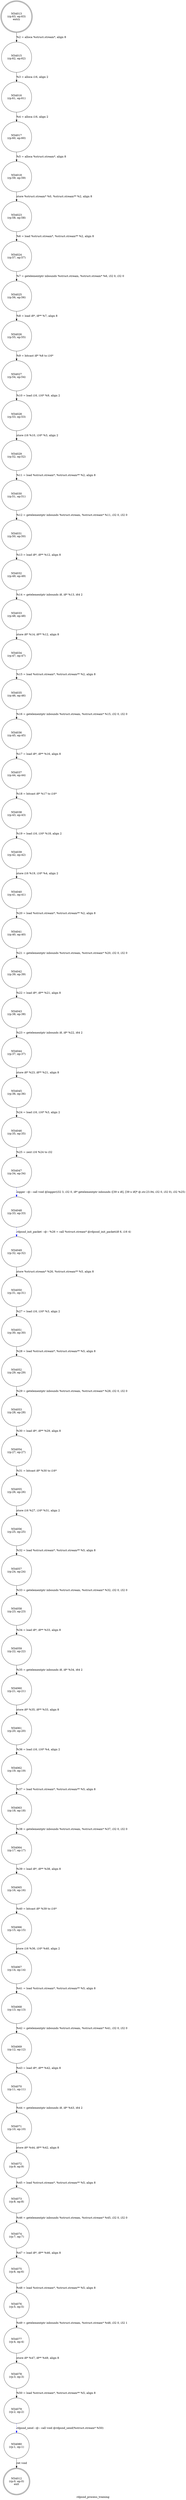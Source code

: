 digraph rdpsnd_process_training {
label="rdpsnd_process_training"
54012 [label="N54012\n(rp:0, ep:0)\nexit", shape="doublecircle"]
54013 [label="N54013\n(rp:63, ep:63)\nentry", shape="doublecircle"]
54013 -> 54015 [label="%2 = alloca %struct.stream*, align 8"]
54015 [label="N54015\n(rp:62, ep:62)", shape="circle"]
54015 -> 54016 [label="%3 = alloca i16, align 2"]
54016 [label="N54016\n(rp:61, ep:61)", shape="circle"]
54016 -> 54017 [label="%4 = alloca i16, align 2"]
54017 [label="N54017\n(rp:60, ep:60)", shape="circle"]
54017 -> 54018 [label="%5 = alloca %struct.stream*, align 8"]
54018 [label="N54018\n(rp:59, ep:59)", shape="circle"]
54018 -> 54023 [label="store %struct.stream* %0, %struct.stream** %2, align 8"]
54023 [label="N54023\n(rp:58, ep:58)", shape="circle"]
54023 -> 54024 [label="%6 = load %struct.stream*, %struct.stream** %2, align 8"]
54024 [label="N54024\n(rp:57, ep:57)", shape="circle"]
54024 -> 54025 [label="%7 = getelementptr inbounds %struct.stream, %struct.stream* %6, i32 0, i32 0"]
54025 [label="N54025\n(rp:56, ep:56)", shape="circle"]
54025 -> 54026 [label="%8 = load i8*, i8** %7, align 8"]
54026 [label="N54026\n(rp:55, ep:55)", shape="circle"]
54026 -> 54027 [label="%9 = bitcast i8* %8 to i16*"]
54027 [label="N54027\n(rp:54, ep:54)", shape="circle"]
54027 -> 54028 [label="%10 = load i16, i16* %9, align 2"]
54028 [label="N54028\n(rp:53, ep:53)", shape="circle"]
54028 -> 54029 [label="store i16 %10, i16* %3, align 2"]
54029 [label="N54029\n(rp:52, ep:52)", shape="circle"]
54029 -> 54030 [label="%11 = load %struct.stream*, %struct.stream** %2, align 8"]
54030 [label="N54030\n(rp:51, ep:51)", shape="circle"]
54030 -> 54031 [label="%12 = getelementptr inbounds %struct.stream, %struct.stream* %11, i32 0, i32 0"]
54031 [label="N54031\n(rp:50, ep:50)", shape="circle"]
54031 -> 54032 [label="%13 = load i8*, i8** %12, align 8"]
54032 [label="N54032\n(rp:49, ep:49)", shape="circle"]
54032 -> 54033 [label="%14 = getelementptr inbounds i8, i8* %13, i64 2"]
54033 [label="N54033\n(rp:48, ep:48)", shape="circle"]
54033 -> 54034 [label="store i8* %14, i8** %12, align 8"]
54034 [label="N54034\n(rp:47, ep:47)", shape="circle"]
54034 -> 54035 [label="%15 = load %struct.stream*, %struct.stream** %2, align 8"]
54035 [label="N54035\n(rp:46, ep:46)", shape="circle"]
54035 -> 54036 [label="%16 = getelementptr inbounds %struct.stream, %struct.stream* %15, i32 0, i32 0"]
54036 [label="N54036\n(rp:45, ep:45)", shape="circle"]
54036 -> 54037 [label="%17 = load i8*, i8** %16, align 8"]
54037 [label="N54037\n(rp:44, ep:44)", shape="circle"]
54037 -> 54038 [label="%18 = bitcast i8* %17 to i16*"]
54038 [label="N54038\n(rp:43, ep:43)", shape="circle"]
54038 -> 54039 [label="%19 = load i16, i16* %18, align 2"]
54039 [label="N54039\n(rp:42, ep:42)", shape="circle"]
54039 -> 54040 [label="store i16 %19, i16* %4, align 2"]
54040 [label="N54040\n(rp:41, ep:41)", shape="circle"]
54040 -> 54041 [label="%20 = load %struct.stream*, %struct.stream** %2, align 8"]
54041 [label="N54041\n(rp:40, ep:40)", shape="circle"]
54041 -> 54042 [label="%21 = getelementptr inbounds %struct.stream, %struct.stream* %20, i32 0, i32 0"]
54042 [label="N54042\n(rp:39, ep:39)", shape="circle"]
54042 -> 54043 [label="%22 = load i8*, i8** %21, align 8"]
54043 [label="N54043\n(rp:38, ep:38)", shape="circle"]
54043 -> 54044 [label="%23 = getelementptr inbounds i8, i8* %22, i64 2"]
54044 [label="N54044\n(rp:37, ep:37)", shape="circle"]
54044 -> 54045 [label="store i8* %23, i8** %21, align 8"]
54045 [label="N54045\n(rp:36, ep:36)", shape="circle"]
54045 -> 54046 [label="%24 = load i16, i16* %3, align 2"]
54046 [label="N54046\n(rp:35, ep:35)", shape="circle"]
54046 -> 54047 [label="%25 = zext i16 %24 to i32"]
54047 [label="N54047\n(rp:34, ep:34)", shape="circle"]
54047 -> 54048 [label="logger --@-- call void @logger(i32 3, i32 0, i8* getelementptr inbounds ([39 x i8], [39 x i8]* @.str.23.94, i32 0, i32 0), i32 %25)", style="dashed", color="blue"]
54048 [label="N54048\n(rp:33, ep:33)", shape="circle"]
54048 -> 54049 [label="rdpsnd_init_packet --@-- %26 = call %struct.stream* @rdpsnd_init_packet(i8 6, i16 4)", style="dashed", color="blue"]
54049 [label="N54049\n(rp:32, ep:32)", shape="circle"]
54049 -> 54050 [label="store %struct.stream* %26, %struct.stream** %5, align 8"]
54050 [label="N54050\n(rp:31, ep:31)", shape="circle"]
54050 -> 54051 [label="%27 = load i16, i16* %3, align 2"]
54051 [label="N54051\n(rp:30, ep:30)", shape="circle"]
54051 -> 54052 [label="%28 = load %struct.stream*, %struct.stream** %5, align 8"]
54052 [label="N54052\n(rp:29, ep:29)", shape="circle"]
54052 -> 54053 [label="%29 = getelementptr inbounds %struct.stream, %struct.stream* %28, i32 0, i32 0"]
54053 [label="N54053\n(rp:28, ep:28)", shape="circle"]
54053 -> 54054 [label="%30 = load i8*, i8** %29, align 8"]
54054 [label="N54054\n(rp:27, ep:27)", shape="circle"]
54054 -> 54055 [label="%31 = bitcast i8* %30 to i16*"]
54055 [label="N54055\n(rp:26, ep:26)", shape="circle"]
54055 -> 54056 [label="store i16 %27, i16* %31, align 2"]
54056 [label="N54056\n(rp:25, ep:25)", shape="circle"]
54056 -> 54057 [label="%32 = load %struct.stream*, %struct.stream** %5, align 8"]
54057 [label="N54057\n(rp:24, ep:24)", shape="circle"]
54057 -> 54058 [label="%33 = getelementptr inbounds %struct.stream, %struct.stream* %32, i32 0, i32 0"]
54058 [label="N54058\n(rp:23, ep:23)", shape="circle"]
54058 -> 54059 [label="%34 = load i8*, i8** %33, align 8"]
54059 [label="N54059\n(rp:22, ep:22)", shape="circle"]
54059 -> 54060 [label="%35 = getelementptr inbounds i8, i8* %34, i64 2"]
54060 [label="N54060\n(rp:21, ep:21)", shape="circle"]
54060 -> 54061 [label="store i8* %35, i8** %33, align 8"]
54061 [label="N54061\n(rp:20, ep:20)", shape="circle"]
54061 -> 54062 [label="%36 = load i16, i16* %4, align 2"]
54062 [label="N54062\n(rp:19, ep:19)", shape="circle"]
54062 -> 54063 [label="%37 = load %struct.stream*, %struct.stream** %5, align 8"]
54063 [label="N54063\n(rp:18, ep:18)", shape="circle"]
54063 -> 54064 [label="%38 = getelementptr inbounds %struct.stream, %struct.stream* %37, i32 0, i32 0"]
54064 [label="N54064\n(rp:17, ep:17)", shape="circle"]
54064 -> 54065 [label="%39 = load i8*, i8** %38, align 8"]
54065 [label="N54065\n(rp:16, ep:16)", shape="circle"]
54065 -> 54066 [label="%40 = bitcast i8* %39 to i16*"]
54066 [label="N54066\n(rp:15, ep:15)", shape="circle"]
54066 -> 54067 [label="store i16 %36, i16* %40, align 2"]
54067 [label="N54067\n(rp:14, ep:14)", shape="circle"]
54067 -> 54068 [label="%41 = load %struct.stream*, %struct.stream** %5, align 8"]
54068 [label="N54068\n(rp:13, ep:13)", shape="circle"]
54068 -> 54069 [label="%42 = getelementptr inbounds %struct.stream, %struct.stream* %41, i32 0, i32 0"]
54069 [label="N54069\n(rp:12, ep:12)", shape="circle"]
54069 -> 54070 [label="%43 = load i8*, i8** %42, align 8"]
54070 [label="N54070\n(rp:11, ep:11)", shape="circle"]
54070 -> 54071 [label="%44 = getelementptr inbounds i8, i8* %43, i64 2"]
54071 [label="N54071\n(rp:10, ep:10)", shape="circle"]
54071 -> 54072 [label="store i8* %44, i8** %42, align 8"]
54072 [label="N54072\n(rp:9, ep:9)", shape="circle"]
54072 -> 54073 [label="%45 = load %struct.stream*, %struct.stream** %5, align 8"]
54073 [label="N54073\n(rp:8, ep:8)", shape="circle"]
54073 -> 54074 [label="%46 = getelementptr inbounds %struct.stream, %struct.stream* %45, i32 0, i32 0"]
54074 [label="N54074\n(rp:7, ep:7)", shape="circle"]
54074 -> 54075 [label="%47 = load i8*, i8** %46, align 8"]
54075 [label="N54075\n(rp:6, ep:6)", shape="circle"]
54075 -> 54076 [label="%48 = load %struct.stream*, %struct.stream** %5, align 8"]
54076 [label="N54076\n(rp:5, ep:5)", shape="circle"]
54076 -> 54077 [label="%49 = getelementptr inbounds %struct.stream, %struct.stream* %48, i32 0, i32 1"]
54077 [label="N54077\n(rp:4, ep:4)", shape="circle"]
54077 -> 54078 [label="store i8* %47, i8** %49, align 8"]
54078 [label="N54078\n(rp:3, ep:3)", shape="circle"]
54078 -> 54079 [label="%50 = load %struct.stream*, %struct.stream** %5, align 8"]
54079 [label="N54079\n(rp:2, ep:2)", shape="circle"]
54079 -> 54080 [label="rdpsnd_send --@-- call void @rdpsnd_send(%struct.stream* %50)", style="dashed", color="blue"]
54080 [label="N54080\n(rp:1, ep:1)", shape="circle"]
54080 -> 54012 [label="ret void"]
}
